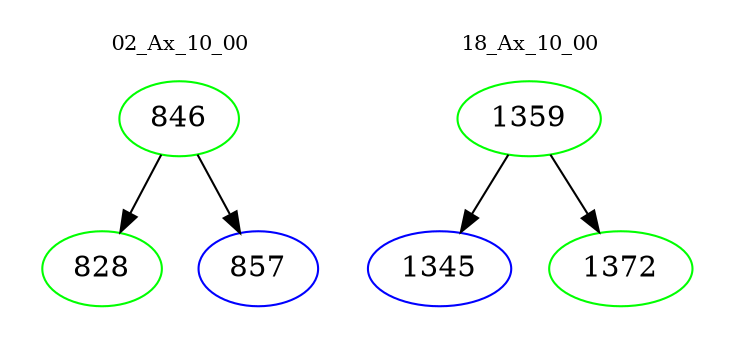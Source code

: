 digraph{
subgraph cluster_0 {
color = white
label = "02_Ax_10_00";
fontsize=10;
T0_846 [label="846", color="green"]
T0_846 -> T0_828 [color="black"]
T0_828 [label="828", color="green"]
T0_846 -> T0_857 [color="black"]
T0_857 [label="857", color="blue"]
}
subgraph cluster_1 {
color = white
label = "18_Ax_10_00";
fontsize=10;
T1_1359 [label="1359", color="green"]
T1_1359 -> T1_1345 [color="black"]
T1_1345 [label="1345", color="blue"]
T1_1359 -> T1_1372 [color="black"]
T1_1372 [label="1372", color="green"]
}
}
